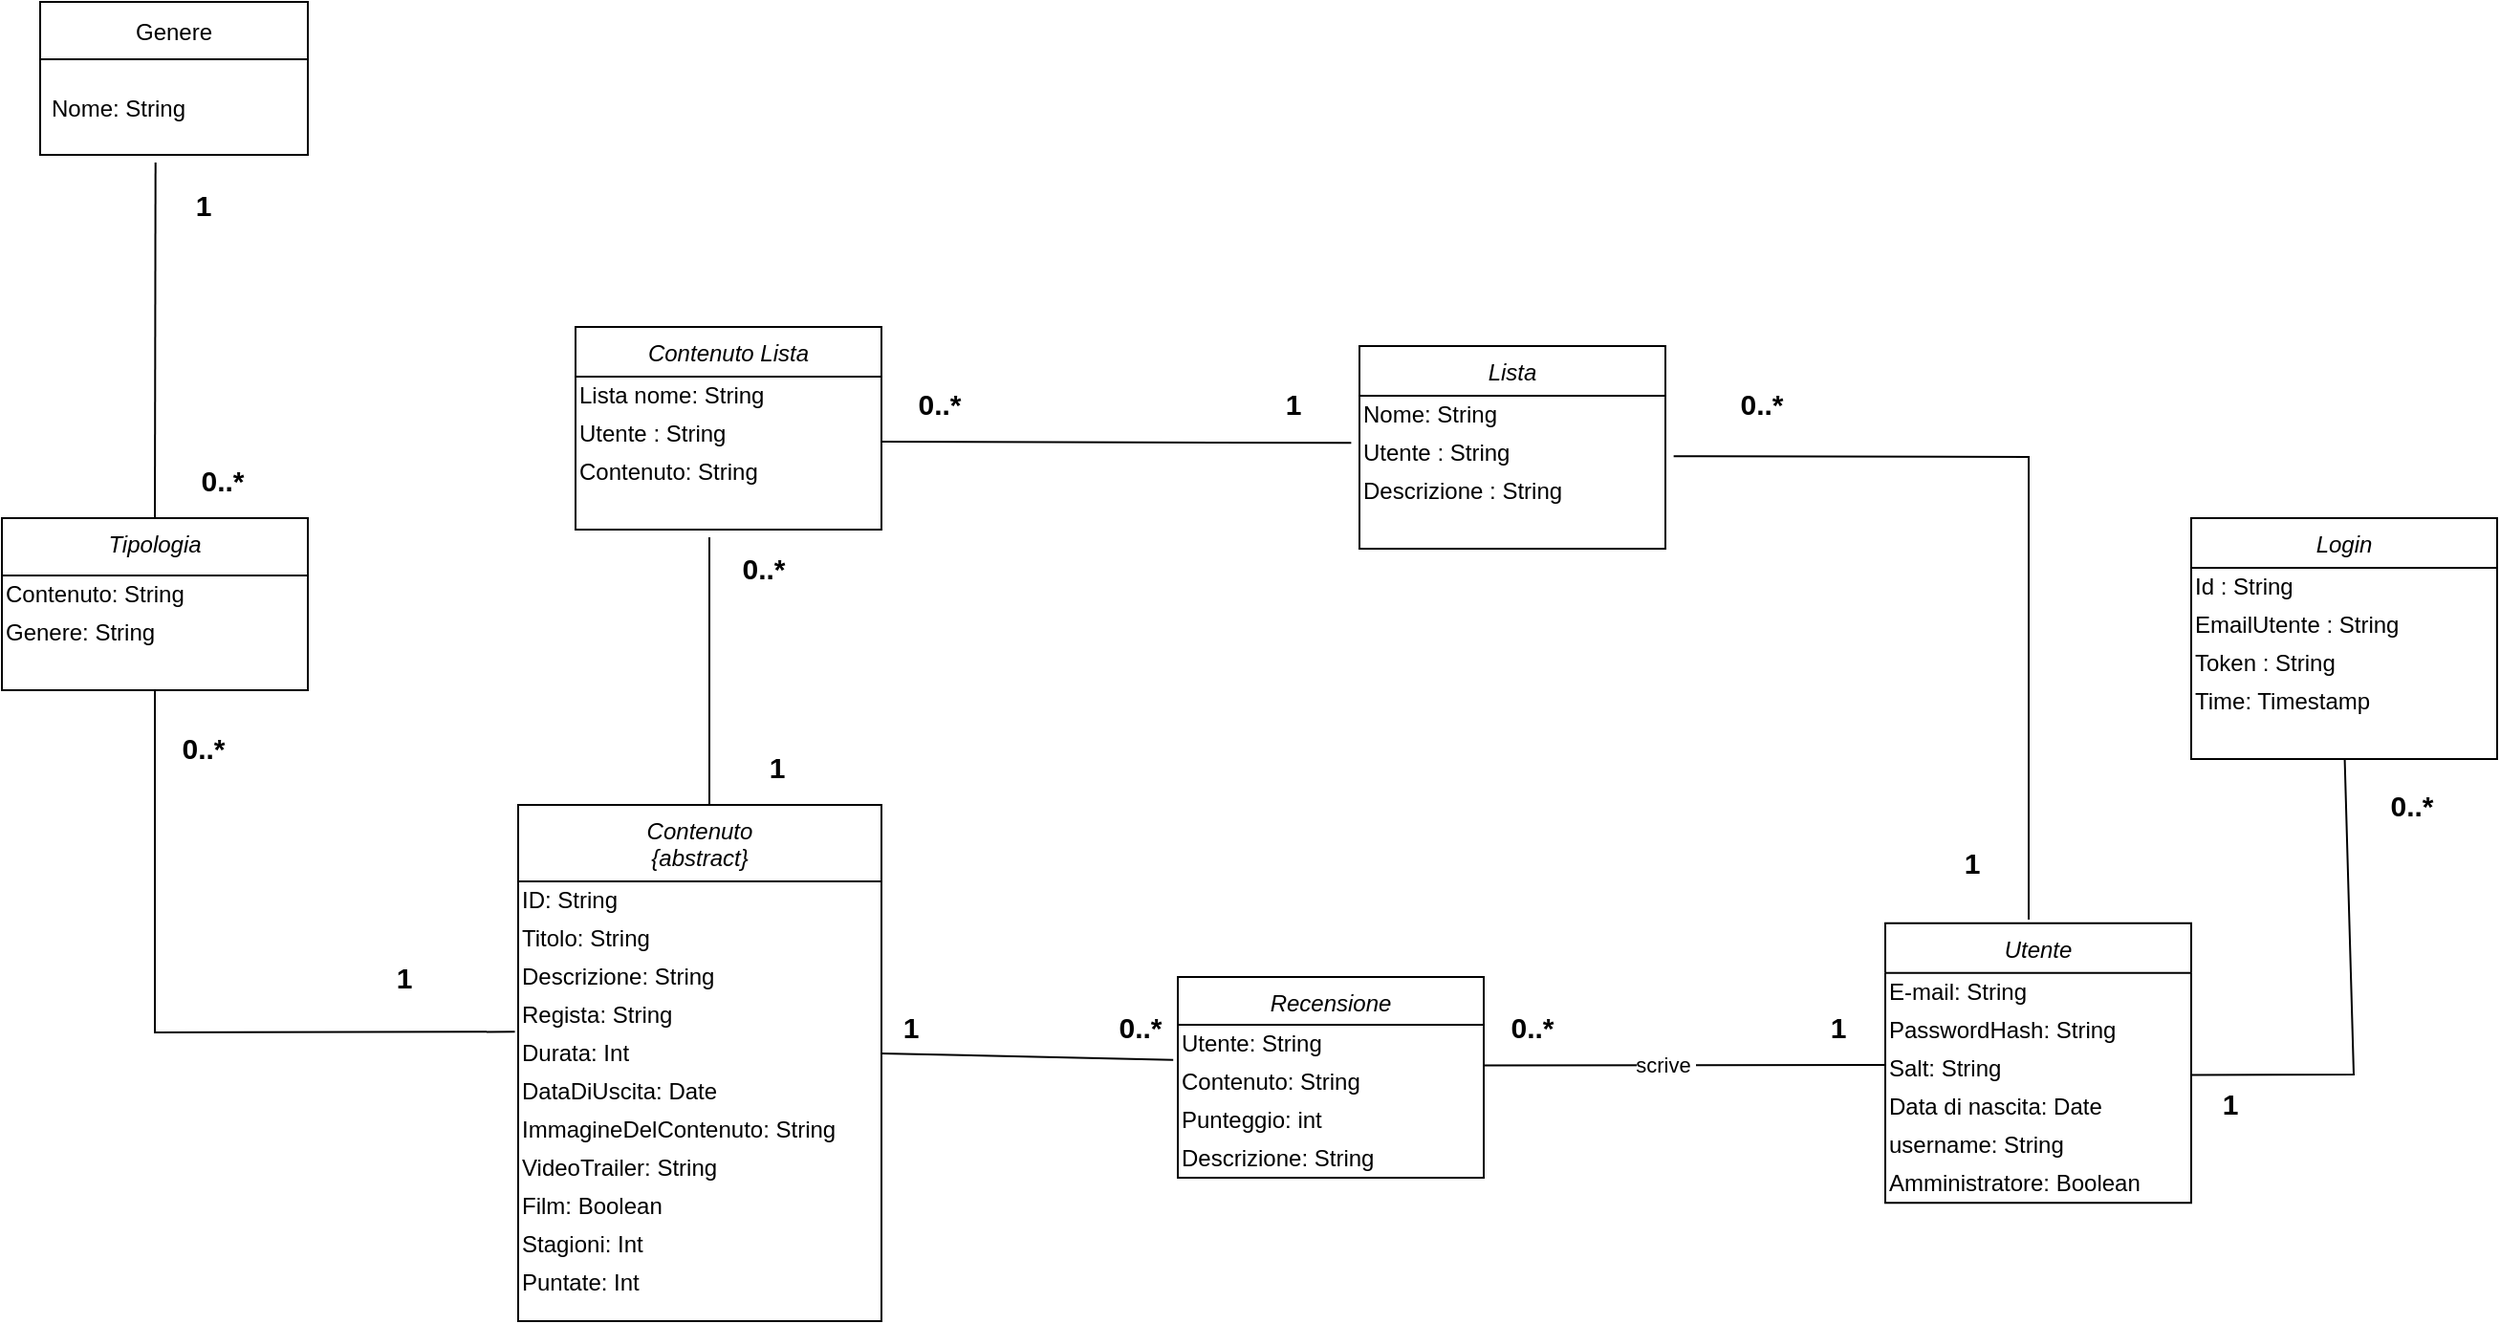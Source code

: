 <mxfile version="16.5.3" type="device"><diagram id="C5RBs43oDa-KdzZeNtuy" name="Page-1"><mxGraphModel dx="642" dy="610" grid="1" gridSize="10" guides="1" tooltips="1" connect="1" arrows="1" fold="1" page="1" pageScale="1" pageWidth="827" pageHeight="1169" math="0" shadow="0"><root><mxCell id="WIyWlLk6GJQsqaUBKTNV-0"/><mxCell id="WIyWlLk6GJQsqaUBKTNV-1" parent="WIyWlLk6GJQsqaUBKTNV-0"/><mxCell id="zkfFHV4jXpPFQw0GAbJ--0" value="Tipologia" style="swimlane;fontStyle=2;align=center;verticalAlign=top;childLayout=stackLayout;horizontal=1;startSize=30;horizontalStack=0;resizeParent=1;resizeLast=0;collapsible=1;marginBottom=0;rounded=0;shadow=0;strokeWidth=1;" parent="WIyWlLk6GJQsqaUBKTNV-1" vertex="1"><mxGeometry x="110" y="340" width="160" height="90" as="geometry"><mxRectangle x="230" y="140" width="160" height="26" as="alternateBounds"/></mxGeometry></mxCell><mxCell id="r8ZvNoIBMUAmXowGpqNt-1" value="&lt;div&gt;Contenuto: String&lt;br&gt;&lt;/div&gt;" style="text;html=1;align=left;verticalAlign=middle;resizable=0;points=[];autosize=1;strokeColor=none;fillColor=none;" parent="zkfFHV4jXpPFQw0GAbJ--0" vertex="1"><mxGeometry y="30" width="160" height="20" as="geometry"/></mxCell><mxCell id="nDpilr7TmWG6EFmUoAhw-36" value="&lt;div&gt;Genere: String&lt;br&gt;&lt;/div&gt;" style="text;html=1;align=left;verticalAlign=middle;resizable=0;points=[];autosize=1;strokeColor=none;fillColor=none;" parent="zkfFHV4jXpPFQw0GAbJ--0" vertex="1"><mxGeometry y="50" width="160" height="20" as="geometry"/></mxCell><mxCell id="N_tvDZVbCYq2JnDTWiLu-1" value="Contenuto&#10;{abstract}&#10;" style="swimlane;fontStyle=2;align=center;verticalAlign=top;childLayout=stackLayout;horizontal=1;startSize=40;horizontalStack=0;resizeParent=1;resizeLast=0;collapsible=1;marginBottom=0;rounded=0;shadow=0;strokeWidth=1;" parent="WIyWlLk6GJQsqaUBKTNV-1" vertex="1"><mxGeometry x="380" y="490" width="190" height="270" as="geometry"><mxRectangle x="230" y="140" width="160" height="26" as="alternateBounds"/></mxGeometry></mxCell><mxCell id="r8ZvNoIBMUAmXowGpqNt-5" value="&lt;div align=&quot;left&quot;&gt;ID: String&lt;/div&gt;" style="text;html=1;align=left;verticalAlign=middle;resizable=0;points=[];autosize=1;strokeColor=none;fillColor=none;" parent="N_tvDZVbCYq2JnDTWiLu-1" vertex="1"><mxGeometry y="40" width="190" height="20" as="geometry"/></mxCell><mxCell id="r8ZvNoIBMUAmXowGpqNt-6" value="&lt;div align=&quot;left&quot;&gt;Titolo: String&lt;/div&gt;" style="text;html=1;align=left;verticalAlign=middle;resizable=0;points=[];autosize=1;strokeColor=none;fillColor=none;" parent="N_tvDZVbCYq2JnDTWiLu-1" vertex="1"><mxGeometry y="60" width="190" height="20" as="geometry"/></mxCell><mxCell id="r8ZvNoIBMUAmXowGpqNt-7" value="&lt;div align=&quot;left&quot;&gt;Descrizione: String&lt;/div&gt;" style="text;html=1;align=left;verticalAlign=middle;resizable=0;points=[];autosize=1;strokeColor=none;fillColor=none;" parent="N_tvDZVbCYq2JnDTWiLu-1" vertex="1"><mxGeometry y="80" width="190" height="20" as="geometry"/></mxCell><mxCell id="r8ZvNoIBMUAmXowGpqNt-17" value="&lt;div align=&quot;left&quot;&gt;Regista: String&lt;/div&gt;" style="text;html=1;align=left;verticalAlign=middle;resizable=0;points=[];autosize=1;strokeColor=none;fillColor=none;" parent="N_tvDZVbCYq2JnDTWiLu-1" vertex="1"><mxGeometry y="100" width="190" height="20" as="geometry"/></mxCell><mxCell id="r8ZvNoIBMUAmXowGpqNt-18" value="&lt;div align=&quot;left&quot;&gt;Durata: Int&lt;br&gt;&lt;/div&gt;" style="text;html=1;align=left;verticalAlign=middle;resizable=0;points=[];autosize=1;strokeColor=none;fillColor=none;" parent="N_tvDZVbCYq2JnDTWiLu-1" vertex="1"><mxGeometry y="120" width="190" height="20" as="geometry"/></mxCell><mxCell id="r8ZvNoIBMUAmXowGpqNt-19" value="DataDiUscita: Date" style="text;html=1;align=left;verticalAlign=middle;resizable=0;points=[];autosize=1;strokeColor=none;fillColor=none;" parent="N_tvDZVbCYq2JnDTWiLu-1" vertex="1"><mxGeometry y="140" width="190" height="20" as="geometry"/></mxCell><mxCell id="r8ZvNoIBMUAmXowGpqNt-20" value="ImmagineDelContenuto: String" style="text;html=1;align=left;verticalAlign=middle;resizable=0;points=[];autosize=1;strokeColor=none;fillColor=none;" parent="N_tvDZVbCYq2JnDTWiLu-1" vertex="1"><mxGeometry y="160" width="190" height="20" as="geometry"/></mxCell><mxCell id="UwsfrBKs7EDXlLyjevda-4" value="VideoTrailer: String" style="text;html=1;align=left;verticalAlign=middle;resizable=0;points=[];autosize=1;strokeColor=none;fillColor=none;" parent="N_tvDZVbCYq2JnDTWiLu-1" vertex="1"><mxGeometry y="180" width="190" height="20" as="geometry"/></mxCell><mxCell id="UwsfrBKs7EDXlLyjevda-5" value="Film: Boolean" style="text;html=1;align=left;verticalAlign=middle;resizable=0;points=[];autosize=1;strokeColor=none;fillColor=none;" parent="N_tvDZVbCYq2JnDTWiLu-1" vertex="1"><mxGeometry y="200" width="190" height="20" as="geometry"/></mxCell><mxCell id="UwsfrBKs7EDXlLyjevda-6" value="Stagioni: Int" style="text;html=1;align=left;verticalAlign=middle;resizable=0;points=[];autosize=1;strokeColor=none;fillColor=none;" parent="N_tvDZVbCYq2JnDTWiLu-1" vertex="1"><mxGeometry y="220" width="190" height="20" as="geometry"/></mxCell><mxCell id="duDZhBo5BB6jPxaKtdRK-2" value="Puntate: Int" style="text;html=1;align=left;verticalAlign=middle;resizable=0;points=[];autosize=1;strokeColor=none;fillColor=none;" vertex="1" parent="N_tvDZVbCYq2JnDTWiLu-1"><mxGeometry y="240" width="190" height="20" as="geometry"/></mxCell><mxCell id="N_tvDZVbCYq2JnDTWiLu-13" value="Utente" style="swimlane;fontStyle=2;align=center;verticalAlign=top;childLayout=stackLayout;horizontal=1;startSize=26;horizontalStack=0;resizeParent=1;resizeLast=0;collapsible=1;marginBottom=0;rounded=0;shadow=0;strokeWidth=1;" parent="WIyWlLk6GJQsqaUBKTNV-1" vertex="1"><mxGeometry x="1095" y="551.88" width="160" height="146.25" as="geometry"><mxRectangle x="230" y="140" width="160" height="26" as="alternateBounds"/></mxGeometry></mxCell><mxCell id="r8ZvNoIBMUAmXowGpqNt-2" value="E-mail: String&lt;span style=&quot;white-space: pre&quot;&gt;&#9;&lt;/span&gt;" style="text;html=1;align=left;verticalAlign=middle;resizable=0;points=[];autosize=1;strokeColor=none;fillColor=none;" parent="N_tvDZVbCYq2JnDTWiLu-13" vertex="1"><mxGeometry y="26" width="160" height="20" as="geometry"/></mxCell><mxCell id="r8ZvNoIBMUAmXowGpqNt-28" value="&lt;div align=&quot;left&quot;&gt;PasswordHash: String&lt;br&gt;&lt;/div&gt;" style="text;html=1;align=left;verticalAlign=middle;resizable=0;points=[];autosize=1;strokeColor=none;fillColor=none;" parent="N_tvDZVbCYq2JnDTWiLu-13" vertex="1"><mxGeometry y="46" width="160" height="20" as="geometry"/></mxCell><mxCell id="r8ZvNoIBMUAmXowGpqNt-29" value="Salt: String" style="text;html=1;align=left;verticalAlign=middle;resizable=0;points=[];autosize=1;strokeColor=none;fillColor=none;" parent="N_tvDZVbCYq2JnDTWiLu-13" vertex="1"><mxGeometry y="66" width="160" height="20" as="geometry"/></mxCell><mxCell id="r8ZvNoIBMUAmXowGpqNt-30" value="&lt;div align=&quot;left&quot;&gt;Data di nascita: Date&lt;/div&gt;" style="text;html=1;align=left;verticalAlign=middle;resizable=0;points=[];autosize=1;strokeColor=none;fillColor=none;" parent="N_tvDZVbCYq2JnDTWiLu-13" vertex="1"><mxGeometry y="86" width="160" height="20" as="geometry"/></mxCell><mxCell id="r8ZvNoIBMUAmXowGpqNt-31" value="username: String" style="text;html=1;align=left;verticalAlign=middle;resizable=0;points=[];autosize=1;strokeColor=none;fillColor=none;" parent="N_tvDZVbCYq2JnDTWiLu-13" vertex="1"><mxGeometry y="106" width="160" height="20" as="geometry"/></mxCell><mxCell id="r8ZvNoIBMUAmXowGpqNt-34" value="Amministratore: Boolean" style="text;html=1;align=left;verticalAlign=middle;resizable=0;points=[];autosize=1;strokeColor=none;fillColor=none;" parent="N_tvDZVbCYq2JnDTWiLu-13" vertex="1"><mxGeometry y="126" width="160" height="20" as="geometry"/></mxCell><mxCell id="N_tvDZVbCYq2JnDTWiLu-30" value="1" style="text;strokeColor=none;fillColor=none;html=1;fontSize=15;fontStyle=1;verticalAlign=middle;align=center;" parent="WIyWlLk6GJQsqaUBKTNV-1" vertex="1"><mxGeometry x="770" y="270" width="30" height="20" as="geometry"/></mxCell><mxCell id="N_tvDZVbCYq2JnDTWiLu-33" value="0..*" style="text;strokeColor=none;fillColor=none;html=1;fontSize=15;fontStyle=1;verticalAlign=middle;align=center;" parent="WIyWlLk6GJQsqaUBKTNV-1" vertex="1"><mxGeometry x="895" y="596.25" width="30" height="20" as="geometry"/></mxCell><mxCell id="N_tvDZVbCYq2JnDTWiLu-35" value="1" style="text;strokeColor=none;fillColor=none;html=1;fontSize=15;fontStyle=1;verticalAlign=middle;align=center;" parent="WIyWlLk6GJQsqaUBKTNV-1" vertex="1"><mxGeometry x="570" y="596.25" width="30" height="20" as="geometry"/></mxCell><mxCell id="r8ZvNoIBMUAmXowGpqNt-9" value="Genere" style="swimlane;fontStyle=0;childLayout=stackLayout;horizontal=1;startSize=30;horizontalStack=0;resizeParent=1;resizeParentMax=0;resizeLast=0;collapsible=1;marginBottom=0;" parent="WIyWlLk6GJQsqaUBKTNV-1" vertex="1"><mxGeometry x="130" y="70" width="140" height="80" as="geometry"/></mxCell><mxCell id="nDpilr7TmWG6EFmUoAhw-5" value="Nome: String" style="text;strokeColor=none;fillColor=none;align=left;verticalAlign=middle;spacingLeft=4;spacingRight=4;overflow=hidden;points=[[0,0.5],[1,0.5]];portConstraint=eastwest;rotatable=0;" parent="r8ZvNoIBMUAmXowGpqNt-9" vertex="1"><mxGeometry y="30" width="140" height="50" as="geometry"/></mxCell><mxCell id="r8ZvNoIBMUAmXowGpqNt-14" value="0..*" style="text;strokeColor=none;fillColor=none;html=1;fontSize=15;fontStyle=1;verticalAlign=middle;align=center;" parent="WIyWlLk6GJQsqaUBKTNV-1" vertex="1"><mxGeometry x="685" y="586.25" width="40" height="40" as="geometry"/></mxCell><mxCell id="r8ZvNoIBMUAmXowGpqNt-15" value="1" style="text;strokeColor=none;fillColor=none;html=1;fontSize=15;fontStyle=1;verticalAlign=middle;align=center;" parent="WIyWlLk6GJQsqaUBKTNV-1" vertex="1"><mxGeometry x="1050" y="586.25" width="40" height="40" as="geometry"/></mxCell><mxCell id="UwsfrBKs7EDXlLyjevda-7" value="Contenuto Lista" style="swimlane;fontStyle=2;align=center;verticalAlign=top;childLayout=stackLayout;horizontal=1;startSize=26;horizontalStack=0;resizeParent=1;resizeLast=0;collapsible=1;marginBottom=0;rounded=0;shadow=0;strokeWidth=1;" parent="WIyWlLk6GJQsqaUBKTNV-1" vertex="1"><mxGeometry x="410" y="240" width="160" height="106" as="geometry"><mxRectangle x="230" y="140" width="160" height="26" as="alternateBounds"/></mxGeometry></mxCell><mxCell id="UwsfrBKs7EDXlLyjevda-8" value="Lista nome: String&lt;span style=&quot;white-space: pre&quot;&gt;&#9;&lt;/span&gt;" style="text;html=1;align=left;verticalAlign=middle;resizable=0;points=[];autosize=1;strokeColor=none;fillColor=none;" parent="UwsfrBKs7EDXlLyjevda-7" vertex="1"><mxGeometry y="26" width="160" height="20" as="geometry"/></mxCell><mxCell id="UwsfrBKs7EDXlLyjevda-9" value="&lt;div align=&quot;left&quot;&gt;Utente : String&lt;br&gt;&lt;/div&gt;" style="text;html=1;align=left;verticalAlign=middle;resizable=0;points=[];autosize=1;strokeColor=none;fillColor=none;" parent="UwsfrBKs7EDXlLyjevda-7" vertex="1"><mxGeometry y="46" width="160" height="20" as="geometry"/></mxCell><mxCell id="UwsfrBKs7EDXlLyjevda-10" value="Contenuto: String" style="text;html=1;align=left;verticalAlign=middle;resizable=0;points=[];autosize=1;strokeColor=none;fillColor=none;" parent="UwsfrBKs7EDXlLyjevda-7" vertex="1"><mxGeometry y="66" width="160" height="20" as="geometry"/></mxCell><mxCell id="UwsfrBKs7EDXlLyjevda-11" value="&lt;div align=&quot;left&quot;&gt;&lt;br&gt;&lt;/div&gt;" style="text;html=1;align=left;verticalAlign=middle;resizable=0;points=[];autosize=1;strokeColor=none;fillColor=none;" parent="UwsfrBKs7EDXlLyjevda-7" vertex="1"><mxGeometry y="86" width="160" height="20" as="geometry"/></mxCell><mxCell id="nDpilr7TmWG6EFmUoAhw-3" style="edgeStyle=orthogonalEdgeStyle;rounded=0;orthogonalLoop=1;jettySize=auto;html=1;exitX=0.5;exitY=1;exitDx=0;exitDy=0;" parent="WIyWlLk6GJQsqaUBKTNV-1" source="r8ZvNoIBMUAmXowGpqNt-15" target="r8ZvNoIBMUAmXowGpqNt-15" edge="1"><mxGeometry relative="1" as="geometry"/></mxCell><mxCell id="nDpilr7TmWG6EFmUoAhw-16" value="" style="endArrow=none;html=1;rounded=0;entryX=-0.015;entryY=-0.083;entryDx=0;entryDy=0;entryPerimeter=0;" parent="WIyWlLk6GJQsqaUBKTNV-1" target="nDpilr7TmWG6EFmUoAhw-19" edge="1"><mxGeometry width="50" height="50" relative="1" as="geometry"><mxPoint x="570" y="620" as="sourcePoint"/><mxPoint x="665" y="620" as="targetPoint"/></mxGeometry></mxCell><mxCell id="nDpilr7TmWG6EFmUoAhw-17" value="Recensione" style="swimlane;fontStyle=2;align=center;verticalAlign=top;childLayout=stackLayout;horizontal=1;startSize=25;horizontalStack=0;resizeParent=1;resizeLast=0;collapsible=1;marginBottom=0;rounded=0;shadow=0;strokeWidth=1;" parent="WIyWlLk6GJQsqaUBKTNV-1" vertex="1"><mxGeometry x="725" y="580" width="160" height="105" as="geometry"><mxRectangle x="230" y="140" width="160" height="26" as="alternateBounds"/></mxGeometry></mxCell><mxCell id="nDpilr7TmWG6EFmUoAhw-18" value="&lt;div align=&quot;left&quot;&gt;Utente: String&lt;/div&gt;" style="text;html=1;align=left;verticalAlign=middle;resizable=0;points=[];autosize=1;strokeColor=none;fillColor=none;" parent="nDpilr7TmWG6EFmUoAhw-17" vertex="1"><mxGeometry y="25" width="160" height="20" as="geometry"/></mxCell><mxCell id="nDpilr7TmWG6EFmUoAhw-19" value="Contenuto: String" style="text;html=1;align=left;verticalAlign=middle;resizable=0;points=[];autosize=1;strokeColor=none;fillColor=none;" parent="nDpilr7TmWG6EFmUoAhw-17" vertex="1"><mxGeometry y="45" width="160" height="20" as="geometry"/></mxCell><mxCell id="duDZhBo5BB6jPxaKtdRK-0" value="Punteggio: int" style="text;html=1;align=left;verticalAlign=middle;resizable=0;points=[];autosize=1;strokeColor=none;fillColor=none;" vertex="1" parent="nDpilr7TmWG6EFmUoAhw-17"><mxGeometry y="65" width="160" height="20" as="geometry"/></mxCell><mxCell id="duDZhBo5BB6jPxaKtdRK-1" value="Descrizione: String" style="text;html=1;align=left;verticalAlign=middle;resizable=0;points=[];autosize=1;strokeColor=none;fillColor=none;" vertex="1" parent="nDpilr7TmWG6EFmUoAhw-17"><mxGeometry y="85" width="160" height="20" as="geometry"/></mxCell><mxCell id="nDpilr7TmWG6EFmUoAhw-20" value="" style="endArrow=none;html=1;rounded=0;" parent="WIyWlLk6GJQsqaUBKTNV-1" edge="1"><mxGeometry width="50" height="50" relative="1" as="geometry"><mxPoint x="885" y="626.25" as="sourcePoint"/><mxPoint x="1095" y="626" as="targetPoint"/></mxGeometry></mxCell><mxCell id="nDpilr7TmWG6EFmUoAhw-21" value="scrive&amp;nbsp;" style="edgeLabel;html=1;align=center;verticalAlign=middle;resizable=0;points=[];" parent="nDpilr7TmWG6EFmUoAhw-20" vertex="1" connectable="0"><mxGeometry x="-0.098" relative="1" as="geometry"><mxPoint as="offset"/></mxGeometry></mxCell><mxCell id="nDpilr7TmWG6EFmUoAhw-27" value="0..*" style="text;strokeColor=none;fillColor=none;html=1;fontSize=15;fontStyle=1;verticalAlign=middle;align=center;" parent="WIyWlLk6GJQsqaUBKTNV-1" vertex="1"><mxGeometry x="460" y="346" width="95" height="40" as="geometry"/></mxCell><mxCell id="nDpilr7TmWG6EFmUoAhw-28" value="" style="endArrow=none;html=1;rounded=0;entryX=1.027;entryY=0.583;entryDx=0;entryDy=0;entryPerimeter=0;" parent="WIyWlLk6GJQsqaUBKTNV-1" target="nDpilr7TmWG6EFmUoAhw-31" edge="1"><mxGeometry width="50" height="50" relative="1" as="geometry"><mxPoint x="1170" y="550" as="sourcePoint"/><mxPoint x="1170" y="290" as="targetPoint"/><Array as="points"><mxPoint x="1170" y="308"/></Array></mxGeometry></mxCell><mxCell id="nDpilr7TmWG6EFmUoAhw-29" value="Lista" style="swimlane;fontStyle=2;align=center;verticalAlign=top;childLayout=stackLayout;horizontal=1;startSize=26;horizontalStack=0;resizeParent=1;resizeLast=0;collapsible=1;marginBottom=0;rounded=0;shadow=0;strokeWidth=1;" parent="WIyWlLk6GJQsqaUBKTNV-1" vertex="1"><mxGeometry x="820" y="250" width="160" height="106" as="geometry"><mxRectangle x="230" y="140" width="160" height="26" as="alternateBounds"/></mxGeometry></mxCell><mxCell id="nDpilr7TmWG6EFmUoAhw-30" value="Nome: String&lt;span style=&quot;white-space: pre&quot;&gt;&#9;&lt;/span&gt;" style="text;html=1;align=left;verticalAlign=middle;resizable=0;points=[];autosize=1;strokeColor=none;fillColor=none;" parent="nDpilr7TmWG6EFmUoAhw-29" vertex="1"><mxGeometry y="26" width="160" height="20" as="geometry"/></mxCell><mxCell id="nDpilr7TmWG6EFmUoAhw-31" value="&lt;div align=&quot;left&quot;&gt;Utente : String&lt;br&gt;&lt;/div&gt;" style="text;html=1;align=left;verticalAlign=middle;resizable=0;points=[];autosize=1;strokeColor=none;fillColor=none;" parent="nDpilr7TmWG6EFmUoAhw-29" vertex="1"><mxGeometry y="46" width="160" height="20" as="geometry"/></mxCell><mxCell id="nDpilr7TmWG6EFmUoAhw-32" value="Descrizione : String" style="text;html=1;align=left;verticalAlign=middle;resizable=0;points=[];autosize=1;strokeColor=none;fillColor=none;" parent="nDpilr7TmWG6EFmUoAhw-29" vertex="1"><mxGeometry y="66" width="160" height="20" as="geometry"/></mxCell><mxCell id="nDpilr7TmWG6EFmUoAhw-33" value="&lt;div align=&quot;left&quot;&gt;&lt;br&gt;&lt;/div&gt;" style="text;html=1;align=left;verticalAlign=middle;resizable=0;points=[];autosize=1;strokeColor=none;fillColor=none;" parent="nDpilr7TmWG6EFmUoAhw-29" vertex="1"><mxGeometry y="86" width="160" height="20" as="geometry"/></mxCell><mxCell id="nDpilr7TmWG6EFmUoAhw-34" value="0..*" style="text;strokeColor=none;fillColor=none;html=1;fontSize=15;fontStyle=1;verticalAlign=middle;align=center;" parent="WIyWlLk6GJQsqaUBKTNV-1" vertex="1"><mxGeometry x="580" y="258" width="40" height="44" as="geometry"/></mxCell><mxCell id="nDpilr7TmWG6EFmUoAhw-35" value="" style="endArrow=none;html=1;rounded=0;exitX=-0.009;exitY=-0.067;exitDx=0;exitDy=0;exitPerimeter=0;" parent="WIyWlLk6GJQsqaUBKTNV-1" source="r8ZvNoIBMUAmXowGpqNt-18" edge="1"><mxGeometry width="50" height="50" relative="1" as="geometry"><mxPoint x="190" y="600" as="sourcePoint"/><mxPoint x="190" y="430" as="targetPoint"/><Array as="points"><mxPoint x="190" y="609"/></Array></mxGeometry></mxCell><mxCell id="nDpilr7TmWG6EFmUoAhw-38" value="1" style="text;strokeColor=none;fillColor=none;html=1;fontSize=15;fontStyle=1;verticalAlign=middle;align=center;" parent="WIyWlLk6GJQsqaUBKTNV-1" vertex="1"><mxGeometry x="300" y="560" width="40" height="40" as="geometry"/></mxCell><mxCell id="nDpilr7TmWG6EFmUoAhw-39" value="0..*" style="text;strokeColor=none;fillColor=none;html=1;fontSize=15;fontStyle=1;verticalAlign=middle;align=center;" parent="WIyWlLk6GJQsqaUBKTNV-1" vertex="1"><mxGeometry x="200" y="450" width="30" height="20" as="geometry"/></mxCell><mxCell id="nDpilr7TmWG6EFmUoAhw-42" value="" style="endArrow=none;html=1;rounded=0;exitX=0.5;exitY=0;exitDx=0;exitDy=0;entryX=0.431;entryY=1.08;entryDx=0;entryDy=0;entryPerimeter=0;" parent="WIyWlLk6GJQsqaUBKTNV-1" source="zkfFHV4jXpPFQw0GAbJ--0" target="nDpilr7TmWG6EFmUoAhw-5" edge="1"><mxGeometry width="50" height="50" relative="1" as="geometry"><mxPoint x="200" y="330" as="sourcePoint"/><mxPoint x="210" y="150" as="targetPoint"/></mxGeometry></mxCell><mxCell id="nDpilr7TmWG6EFmUoAhw-43" value="0..*" style="text;strokeColor=none;fillColor=none;html=1;fontSize=15;fontStyle=1;verticalAlign=middle;align=center;" parent="WIyWlLk6GJQsqaUBKTNV-1" vertex="1"><mxGeometry x="210" y="310" width="30" height="20" as="geometry"/></mxCell><mxCell id="nDpilr7TmWG6EFmUoAhw-44" value="1" style="text;strokeColor=none;fillColor=none;html=1;fontSize=15;fontStyle=1;verticalAlign=middle;align=center;" parent="WIyWlLk6GJQsqaUBKTNV-1" vertex="1"><mxGeometry x="200" y="166" width="30" height="20" as="geometry"/></mxCell><mxCell id="nDpilr7TmWG6EFmUoAhw-45" value="" style="endArrow=none;html=1;rounded=0;" parent="WIyWlLk6GJQsqaUBKTNV-1" edge="1"><mxGeometry width="50" height="50" relative="1" as="geometry"><mxPoint x="480" y="490" as="sourcePoint"/><mxPoint x="480" y="350" as="targetPoint"/></mxGeometry></mxCell><mxCell id="nDpilr7TmWG6EFmUoAhw-51" value="1" style="text;strokeColor=none;fillColor=none;html=1;fontSize=15;fontStyle=1;verticalAlign=middle;align=center;" parent="WIyWlLk6GJQsqaUBKTNV-1" vertex="1"><mxGeometry x="500" y="460" width="30" height="20" as="geometry"/></mxCell><mxCell id="nDpilr7TmWG6EFmUoAhw-52" value="" style="endArrow=none;html=1;rounded=0;entryX=-0.027;entryY=0.233;entryDx=0;entryDy=0;entryPerimeter=0;" parent="WIyWlLk6GJQsqaUBKTNV-1" target="nDpilr7TmWG6EFmUoAhw-31" edge="1"><mxGeometry width="50" height="50" relative="1" as="geometry"><mxPoint x="570" y="300" as="sourcePoint"/><mxPoint x="620" y="250" as="targetPoint"/></mxGeometry></mxCell><mxCell id="nDpilr7TmWG6EFmUoAhw-53" value="Login" style="swimlane;fontStyle=2;align=center;verticalAlign=top;childLayout=stackLayout;horizontal=1;startSize=26;horizontalStack=0;resizeParent=1;resizeLast=0;collapsible=1;marginBottom=0;rounded=0;shadow=0;strokeWidth=1;" parent="WIyWlLk6GJQsqaUBKTNV-1" vertex="1"><mxGeometry x="1255" y="340" width="160" height="126" as="geometry"><mxRectangle x="230" y="140" width="160" height="26" as="alternateBounds"/></mxGeometry></mxCell><mxCell id="nDpilr7TmWG6EFmUoAhw-54" value="Id : String" style="text;html=1;align=left;verticalAlign=middle;resizable=0;points=[];autosize=1;strokeColor=none;fillColor=none;" parent="nDpilr7TmWG6EFmUoAhw-53" vertex="1"><mxGeometry y="26" width="160" height="20" as="geometry"/></mxCell><mxCell id="nDpilr7TmWG6EFmUoAhw-55" value="&lt;div align=&quot;left&quot;&gt;EmailUtente : String&lt;br&gt;&lt;/div&gt;" style="text;html=1;align=left;verticalAlign=middle;resizable=0;points=[];autosize=1;strokeColor=none;fillColor=none;" parent="nDpilr7TmWG6EFmUoAhw-53" vertex="1"><mxGeometry y="46" width="160" height="20" as="geometry"/></mxCell><mxCell id="nDpilr7TmWG6EFmUoAhw-56" value="Token : String" style="text;html=1;align=left;verticalAlign=middle;resizable=0;points=[];autosize=1;strokeColor=none;fillColor=none;" parent="nDpilr7TmWG6EFmUoAhw-53" vertex="1"><mxGeometry y="66" width="160" height="20" as="geometry"/></mxCell><mxCell id="nDpilr7TmWG6EFmUoAhw-57" value="&lt;div align=&quot;left&quot;&gt;Time: Timestamp&lt;/div&gt;" style="text;html=1;align=left;verticalAlign=middle;resizable=0;points=[];autosize=1;strokeColor=none;fillColor=none;" parent="nDpilr7TmWG6EFmUoAhw-53" vertex="1"><mxGeometry y="86" width="160" height="20" as="geometry"/></mxCell><mxCell id="nDpilr7TmWG6EFmUoAhw-60" value="&lt;div align=&quot;left&quot;&gt;&lt;br&gt;&lt;/div&gt;" style="text;html=1;align=left;verticalAlign=middle;resizable=0;points=[];autosize=1;strokeColor=none;fillColor=none;" parent="nDpilr7TmWG6EFmUoAhw-53" vertex="1"><mxGeometry y="106" width="160" height="20" as="geometry"/></mxCell><mxCell id="nDpilr7TmWG6EFmUoAhw-58" value="1" style="text;strokeColor=none;fillColor=none;html=1;fontSize=15;fontStyle=1;verticalAlign=middle;align=center;" parent="WIyWlLk6GJQsqaUBKTNV-1" vertex="1"><mxGeometry x="1120" y="500" width="40" height="40" as="geometry"/></mxCell><mxCell id="nDpilr7TmWG6EFmUoAhw-59" value="0..*" style="text;strokeColor=none;fillColor=none;html=1;fontSize=15;fontStyle=1;verticalAlign=middle;align=center;" parent="WIyWlLk6GJQsqaUBKTNV-1" vertex="1"><mxGeometry x="1010" y="258" width="40" height="44" as="geometry"/></mxCell><mxCell id="nDpilr7TmWG6EFmUoAhw-61" value="" style="endArrow=none;html=1;rounded=0;" parent="WIyWlLk6GJQsqaUBKTNV-1" target="nDpilr7TmWG6EFmUoAhw-60" edge="1"><mxGeometry width="50" height="50" relative="1" as="geometry"><mxPoint x="1255" y="631.25" as="sourcePoint"/><mxPoint x="1340" y="470" as="targetPoint"/><Array as="points"><mxPoint x="1340" y="631"/></Array></mxGeometry></mxCell><mxCell id="nDpilr7TmWG6EFmUoAhw-62" value="0..*" style="text;strokeColor=none;fillColor=none;html=1;fontSize=15;fontStyle=1;verticalAlign=middle;align=center;" parent="WIyWlLk6GJQsqaUBKTNV-1" vertex="1"><mxGeometry x="1350" y="470" width="40" height="40" as="geometry"/></mxCell><mxCell id="nDpilr7TmWG6EFmUoAhw-63" value="1" style="text;strokeColor=none;fillColor=none;html=1;fontSize=15;fontStyle=1;verticalAlign=middle;align=center;" parent="WIyWlLk6GJQsqaUBKTNV-1" vertex="1"><mxGeometry x="1255" y="626.25" width="40" height="40" as="geometry"/></mxCell></root></mxGraphModel></diagram></mxfile>